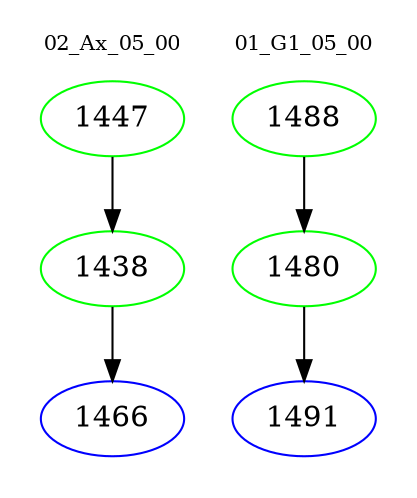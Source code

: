 digraph{
subgraph cluster_0 {
color = white
label = "02_Ax_05_00";
fontsize=10;
T0_1447 [label="1447", color="green"]
T0_1447 -> T0_1438 [color="black"]
T0_1438 [label="1438", color="green"]
T0_1438 -> T0_1466 [color="black"]
T0_1466 [label="1466", color="blue"]
}
subgraph cluster_1 {
color = white
label = "01_G1_05_00";
fontsize=10;
T1_1488 [label="1488", color="green"]
T1_1488 -> T1_1480 [color="black"]
T1_1480 [label="1480", color="green"]
T1_1480 -> T1_1491 [color="black"]
T1_1491 [label="1491", color="blue"]
}
}
